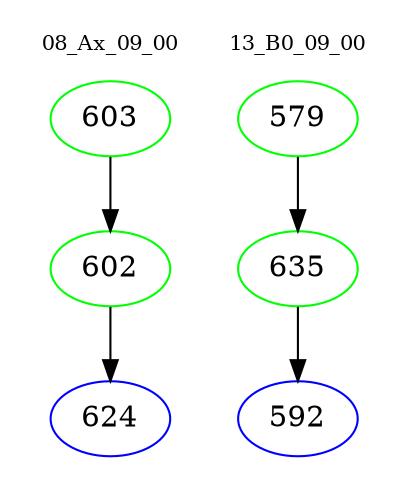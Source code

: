 digraph{
subgraph cluster_0 {
color = white
label = "08_Ax_09_00";
fontsize=10;
T0_603 [label="603", color="green"]
T0_603 -> T0_602 [color="black"]
T0_602 [label="602", color="green"]
T0_602 -> T0_624 [color="black"]
T0_624 [label="624", color="blue"]
}
subgraph cluster_1 {
color = white
label = "13_B0_09_00";
fontsize=10;
T1_579 [label="579", color="green"]
T1_579 -> T1_635 [color="black"]
T1_635 [label="635", color="green"]
T1_635 -> T1_592 [color="black"]
T1_592 [label="592", color="blue"]
}
}
